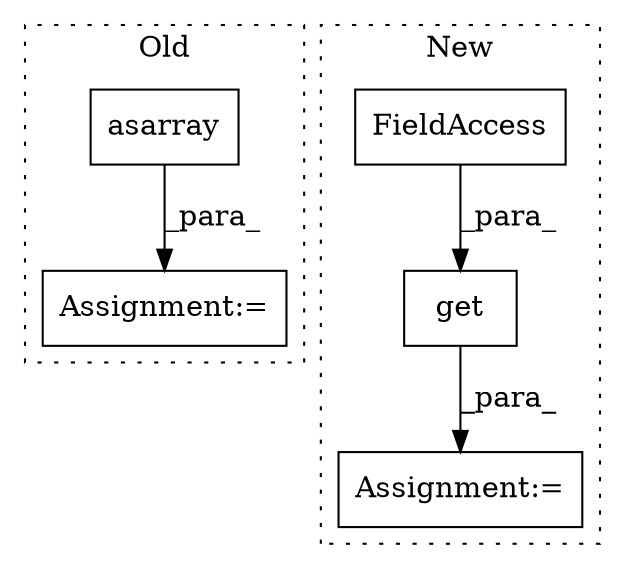 digraph G {
subgraph cluster0 {
1 [label="asarray" a="32" s="1922,1966" l="8,1" shape="box"];
4 [label="Assignment:=" a="7" s="1915" l="1" shape="box"];
label = "Old";
style="dotted";
}
subgraph cluster1 {
2 [label="get" a="32" s="1802,1844" l="4,1" shape="box"];
3 [label="Assignment:=" a="7" s="1794" l="1" shape="box"];
5 [label="FieldAccess" a="22" s="1806" l="38" shape="box"];
label = "New";
style="dotted";
}
1 -> 4 [label="_para_"];
2 -> 3 [label="_para_"];
5 -> 2 [label="_para_"];
}